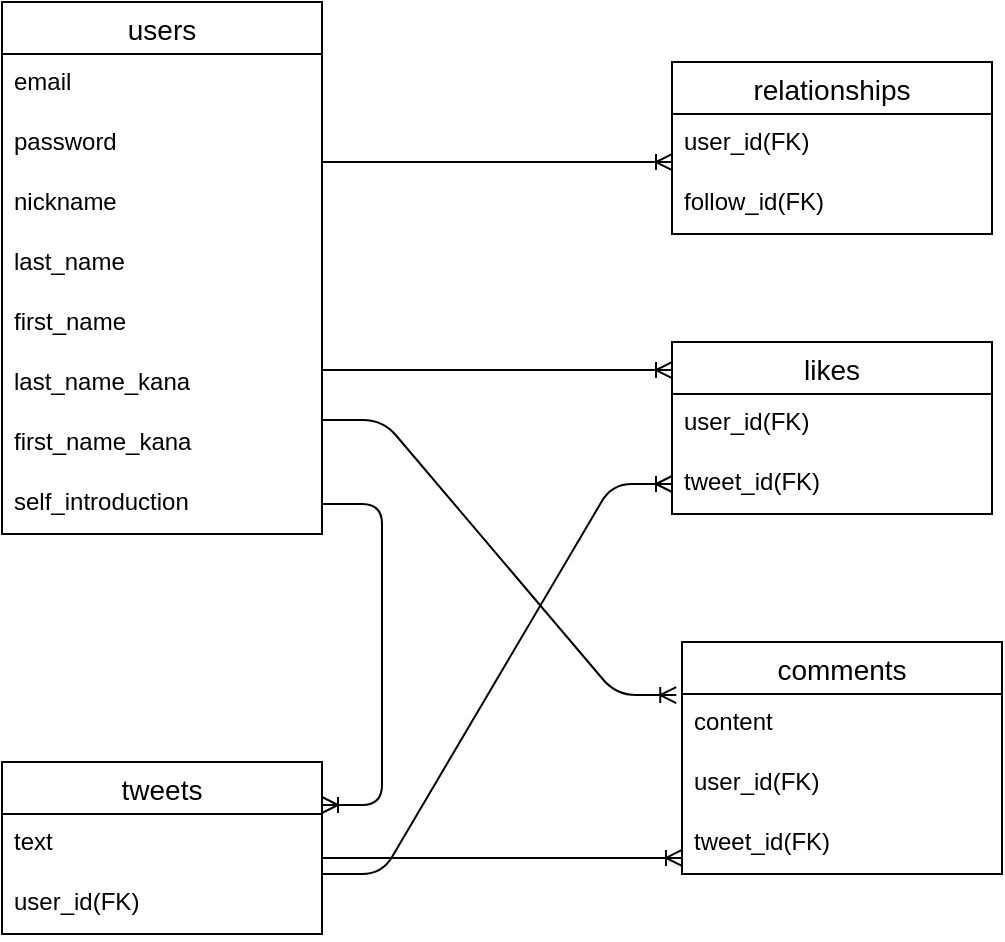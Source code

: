 <mxfile>
    <diagram id="gA3Ev9WHMffbnMLZYWMX" name="ページ1">
        <mxGraphModel dx="728" dy="557" grid="1" gridSize="10" guides="1" tooltips="1" connect="1" arrows="1" fold="1" page="1" pageScale="1" pageWidth="850" pageHeight="1100" math="0" shadow="0">
            <root>
                <mxCell id="0"/>
                <mxCell id="1" parent="0"/>
                <mxCell id="59" value="likes" style="swimlane;fontStyle=0;childLayout=stackLayout;horizontal=1;startSize=26;horizontalStack=0;resizeParent=1;resizeParentMax=0;resizeLast=0;collapsible=1;marginBottom=0;align=center;fontSize=14;" parent="1" vertex="1">
                    <mxGeometry x="425" y="210" width="160" height="86" as="geometry"/>
                </mxCell>
                <mxCell id="60" value="user_id(FK)" style="text;strokeColor=none;fillColor=none;spacingLeft=4;spacingRight=4;overflow=hidden;rotatable=0;points=[[0,0.5],[1,0.5]];portConstraint=eastwest;fontSize=12;" parent="59" vertex="1">
                    <mxGeometry y="26" width="160" height="30" as="geometry"/>
                </mxCell>
                <mxCell id="61" value="tweet_id(FK)" style="text;strokeColor=none;fillColor=none;spacingLeft=4;spacingRight=4;overflow=hidden;rotatable=0;points=[[0,0.5],[1,0.5]];portConstraint=eastwest;fontSize=12;" parent="59" vertex="1">
                    <mxGeometry y="56" width="160" height="30" as="geometry"/>
                </mxCell>
                <mxCell id="63" value="comments" style="swimlane;fontStyle=0;childLayout=stackLayout;horizontal=1;startSize=26;horizontalStack=0;resizeParent=1;resizeParentMax=0;resizeLast=0;collapsible=1;marginBottom=0;align=center;fontSize=14;" parent="1" vertex="1">
                    <mxGeometry x="430" y="360" width="160" height="116" as="geometry"/>
                </mxCell>
                <mxCell id="64" value="content" style="text;strokeColor=none;fillColor=none;spacingLeft=4;spacingRight=4;overflow=hidden;rotatable=0;points=[[0,0.5],[1,0.5]];portConstraint=eastwest;fontSize=12;" parent="63" vertex="1">
                    <mxGeometry y="26" width="160" height="30" as="geometry"/>
                </mxCell>
                <mxCell id="65" value="user_id(FK)" style="text;strokeColor=none;fillColor=none;spacingLeft=4;spacingRight=4;overflow=hidden;rotatable=0;points=[[0,0.5],[1,0.5]];portConstraint=eastwest;fontSize=12;" parent="63" vertex="1">
                    <mxGeometry y="56" width="160" height="30" as="geometry"/>
                </mxCell>
                <mxCell id="66" value="tweet_id(FK)" style="text;strokeColor=none;fillColor=none;spacingLeft=4;spacingRight=4;overflow=hidden;rotatable=0;points=[[0,0.5],[1,0.5]];portConstraint=eastwest;fontSize=12;" parent="63" vertex="1">
                    <mxGeometry y="86" width="160" height="30" as="geometry"/>
                </mxCell>
                <mxCell id="67" value="tweets" style="swimlane;fontStyle=0;childLayout=stackLayout;horizontal=1;startSize=26;horizontalStack=0;resizeParent=1;resizeParentMax=0;resizeLast=0;collapsible=1;marginBottom=0;align=center;fontSize=14;" parent="1" vertex="1">
                    <mxGeometry x="90" y="420" width="160" height="86" as="geometry"/>
                </mxCell>
                <mxCell id="68" value="text" style="text;strokeColor=none;fillColor=none;spacingLeft=4;spacingRight=4;overflow=hidden;rotatable=0;points=[[0,0.5],[1,0.5]];portConstraint=eastwest;fontSize=12;" parent="67" vertex="1">
                    <mxGeometry y="26" width="160" height="30" as="geometry"/>
                </mxCell>
                <mxCell id="92" value="user_id(FK)" style="text;strokeColor=none;fillColor=none;spacingLeft=4;spacingRight=4;overflow=hidden;rotatable=0;points=[[0,0.5],[1,0.5]];portConstraint=eastwest;fontSize=12;" parent="67" vertex="1">
                    <mxGeometry y="56" width="160" height="30" as="geometry"/>
                </mxCell>
                <mxCell id="71" value="users" style="swimlane;fontStyle=0;childLayout=stackLayout;horizontal=1;startSize=26;horizontalStack=0;resizeParent=1;resizeParentMax=0;resizeLast=0;collapsible=1;marginBottom=0;align=center;fontSize=14;" parent="1" vertex="1">
                    <mxGeometry x="90" y="40" width="160" height="266" as="geometry"/>
                </mxCell>
                <mxCell id="72" value="email" style="text;strokeColor=none;fillColor=none;spacingLeft=4;spacingRight=4;overflow=hidden;rotatable=0;points=[[0,0.5],[1,0.5]];portConstraint=eastwest;fontSize=12;" parent="71" vertex="1">
                    <mxGeometry y="26" width="160" height="30" as="geometry"/>
                </mxCell>
                <mxCell id="73" value="password" style="text;strokeColor=none;fillColor=none;spacingLeft=4;spacingRight=4;overflow=hidden;rotatable=0;points=[[0,0.5],[1,0.5]];portConstraint=eastwest;fontSize=12;" parent="71" vertex="1">
                    <mxGeometry y="56" width="160" height="30" as="geometry"/>
                </mxCell>
                <mxCell id="74" value="nickname" style="text;strokeColor=none;fillColor=none;spacingLeft=4;spacingRight=4;overflow=hidden;rotatable=0;points=[[0,0.5],[1,0.5]];portConstraint=eastwest;fontSize=12;" parent="71" vertex="1">
                    <mxGeometry y="86" width="160" height="30" as="geometry"/>
                </mxCell>
                <mxCell id="75" value="last_name" style="text;strokeColor=none;fillColor=none;spacingLeft=4;spacingRight=4;overflow=hidden;rotatable=0;points=[[0,0.5],[1,0.5]];portConstraint=eastwest;fontSize=12;" parent="71" vertex="1">
                    <mxGeometry y="116" width="160" height="30" as="geometry"/>
                </mxCell>
                <mxCell id="76" value="first_name" style="text;strokeColor=none;fillColor=none;spacingLeft=4;spacingRight=4;overflow=hidden;rotatable=0;points=[[0,0.5],[1,0.5]];portConstraint=eastwest;fontSize=12;" parent="71" vertex="1">
                    <mxGeometry y="146" width="160" height="30" as="geometry"/>
                </mxCell>
                <mxCell id="77" value="last_name_kana" style="text;strokeColor=none;fillColor=none;spacingLeft=4;spacingRight=4;overflow=hidden;rotatable=0;points=[[0,0.5],[1,0.5]];portConstraint=eastwest;fontSize=12;" parent="71" vertex="1">
                    <mxGeometry y="176" width="160" height="30" as="geometry"/>
                </mxCell>
                <mxCell id="78" value="first_name_kana" style="text;strokeColor=none;fillColor=none;spacingLeft=4;spacingRight=4;overflow=hidden;rotatable=0;points=[[0,0.5],[1,0.5]];portConstraint=eastwest;fontSize=12;" parent="71" vertex="1">
                    <mxGeometry y="206" width="160" height="30" as="geometry"/>
                </mxCell>
                <mxCell id="79" value="self_introduction" style="text;strokeColor=none;fillColor=none;spacingLeft=4;spacingRight=4;overflow=hidden;rotatable=0;points=[[0,0.5],[1,0.5]];portConstraint=eastwest;fontSize=12;" parent="71" vertex="1">
                    <mxGeometry y="236" width="160" height="30" as="geometry"/>
                </mxCell>
                <mxCell id="84" value="" style="edgeStyle=entityRelationEdgeStyle;fontSize=12;html=1;endArrow=ERoneToMany;entryX=0;entryY=0.163;entryDx=0;entryDy=0;entryPerimeter=0;exitX=1;exitY=0.267;exitDx=0;exitDy=0;exitPerimeter=0;" parent="1" source="77" edge="1" target="59">
                    <mxGeometry width="100" height="100" relative="1" as="geometry">
                        <mxPoint x="255" y="225" as="sourcePoint"/>
                        <mxPoint x="420" y="160" as="targetPoint"/>
                    </mxGeometry>
                </mxCell>
                <mxCell id="85" value="" style="edgeStyle=entityRelationEdgeStyle;fontSize=12;html=1;endArrow=ERoneToMany;entryX=-0.018;entryY=0.017;entryDx=0;entryDy=0;entryPerimeter=0;exitX=1.003;exitY=0.1;exitDx=0;exitDy=0;exitPerimeter=0;" parent="1" source="78" target="64" edge="1">
                    <mxGeometry width="100" height="100" relative="1" as="geometry">
                        <mxPoint x="260" y="250" as="sourcePoint"/>
                        <mxPoint x="420" y="390" as="targetPoint"/>
                    </mxGeometry>
                </mxCell>
                <mxCell id="88" value="" style="edgeStyle=entityRelationEdgeStyle;fontSize=12;html=1;endArrow=ERoneToMany;entryX=1;entryY=0.25;entryDx=0;entryDy=0;exitX=1;exitY=0.5;exitDx=0;exitDy=0;" parent="1" source="79" target="67" edge="1">
                    <mxGeometry width="100" height="100" relative="1" as="geometry">
                        <mxPoint x="260" y="270" as="sourcePoint"/>
                        <mxPoint x="360" y="190" as="targetPoint"/>
                    </mxGeometry>
                </mxCell>
                <mxCell id="90" value="" style="edgeStyle=entityRelationEdgeStyle;fontSize=12;html=1;endArrow=ERoneToMany;entryX=0;entryY=0.5;entryDx=0;entryDy=0;" parent="1" edge="1" target="61">
                    <mxGeometry width="100" height="100" relative="1" as="geometry">
                        <mxPoint x="250" y="476" as="sourcePoint"/>
                        <mxPoint x="420" y="206" as="targetPoint"/>
                    </mxGeometry>
                </mxCell>
                <mxCell id="91" value="" style="edgeStyle=entityRelationEdgeStyle;fontSize=12;html=1;endArrow=ERoneToMany;entryX=0;entryY=0.733;entryDx=0;entryDy=0;entryPerimeter=0;" parent="1" target="66" edge="1">
                    <mxGeometry width="100" height="100" relative="1" as="geometry">
                        <mxPoint x="250" y="468" as="sourcePoint"/>
                        <mxPoint x="350" y="368" as="targetPoint"/>
                    </mxGeometry>
                </mxCell>
                <mxCell id="93" value="relationships" style="swimlane;fontStyle=0;childLayout=stackLayout;horizontal=1;startSize=26;horizontalStack=0;resizeParent=1;resizeParentMax=0;resizeLast=0;collapsible=1;marginBottom=0;align=center;fontSize=14;" vertex="1" parent="1">
                    <mxGeometry x="425" y="70" width="160" height="86" as="geometry"/>
                </mxCell>
                <mxCell id="94" value="user_id(FK)" style="text;strokeColor=none;fillColor=none;spacingLeft=4;spacingRight=4;overflow=hidden;rotatable=0;points=[[0,0.5],[1,0.5]];portConstraint=eastwest;fontSize=12;" vertex="1" parent="93">
                    <mxGeometry y="26" width="160" height="30" as="geometry"/>
                </mxCell>
                <mxCell id="95" value="follow_id(FK)" style="text;strokeColor=none;fillColor=none;spacingLeft=4;spacingRight=4;overflow=hidden;rotatable=0;points=[[0,0.5],[1,0.5]];portConstraint=eastwest;fontSize=12;" vertex="1" parent="93">
                    <mxGeometry y="56" width="160" height="30" as="geometry"/>
                </mxCell>
                <mxCell id="96" value="" style="edgeStyle=entityRelationEdgeStyle;fontSize=12;html=1;endArrow=ERoneToMany;entryX=0;entryY=0.163;entryDx=0;entryDy=0;entryPerimeter=0;exitX=1;exitY=0.267;exitDx=0;exitDy=0;exitPerimeter=0;" edge="1" parent="1">
                    <mxGeometry width="100" height="100" relative="1" as="geometry">
                        <mxPoint x="250" y="120" as="sourcePoint"/>
                        <mxPoint x="425" y="120.008" as="targetPoint"/>
                    </mxGeometry>
                </mxCell>
            </root>
        </mxGraphModel>
    </diagram>
</mxfile>